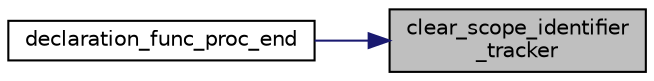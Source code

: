 digraph "clear_scope_identifier_tracker"
{
 // LATEX_PDF_SIZE
  edge [fontname="Helvetica",fontsize="10",labelfontname="Helvetica",labelfontsize="10"];
  node [fontname="Helvetica",fontsize="10",shape=record];
  rankdir="RL";
  Node1 [label="clear_scope_identifier\l_tracker",height=0.2,width=0.4,color="black", fillcolor="grey75", style="filled", fontcolor="black",tooltip=" "];
  Node1 -> Node2 [dir="back",color="midnightblue",fontsize="10",style="solid",fontname="Helvetica"];
  Node2 [label="declaration_func_proc_end",height=0.2,width=0.4,color="black", fillcolor="white", style="filled",URL="$dc/d66/func__proc__manager_8c.html#af3dc7c5760795f233da276c3204091e1",tooltip="Ends the declaration of a function or procedure."];
}
